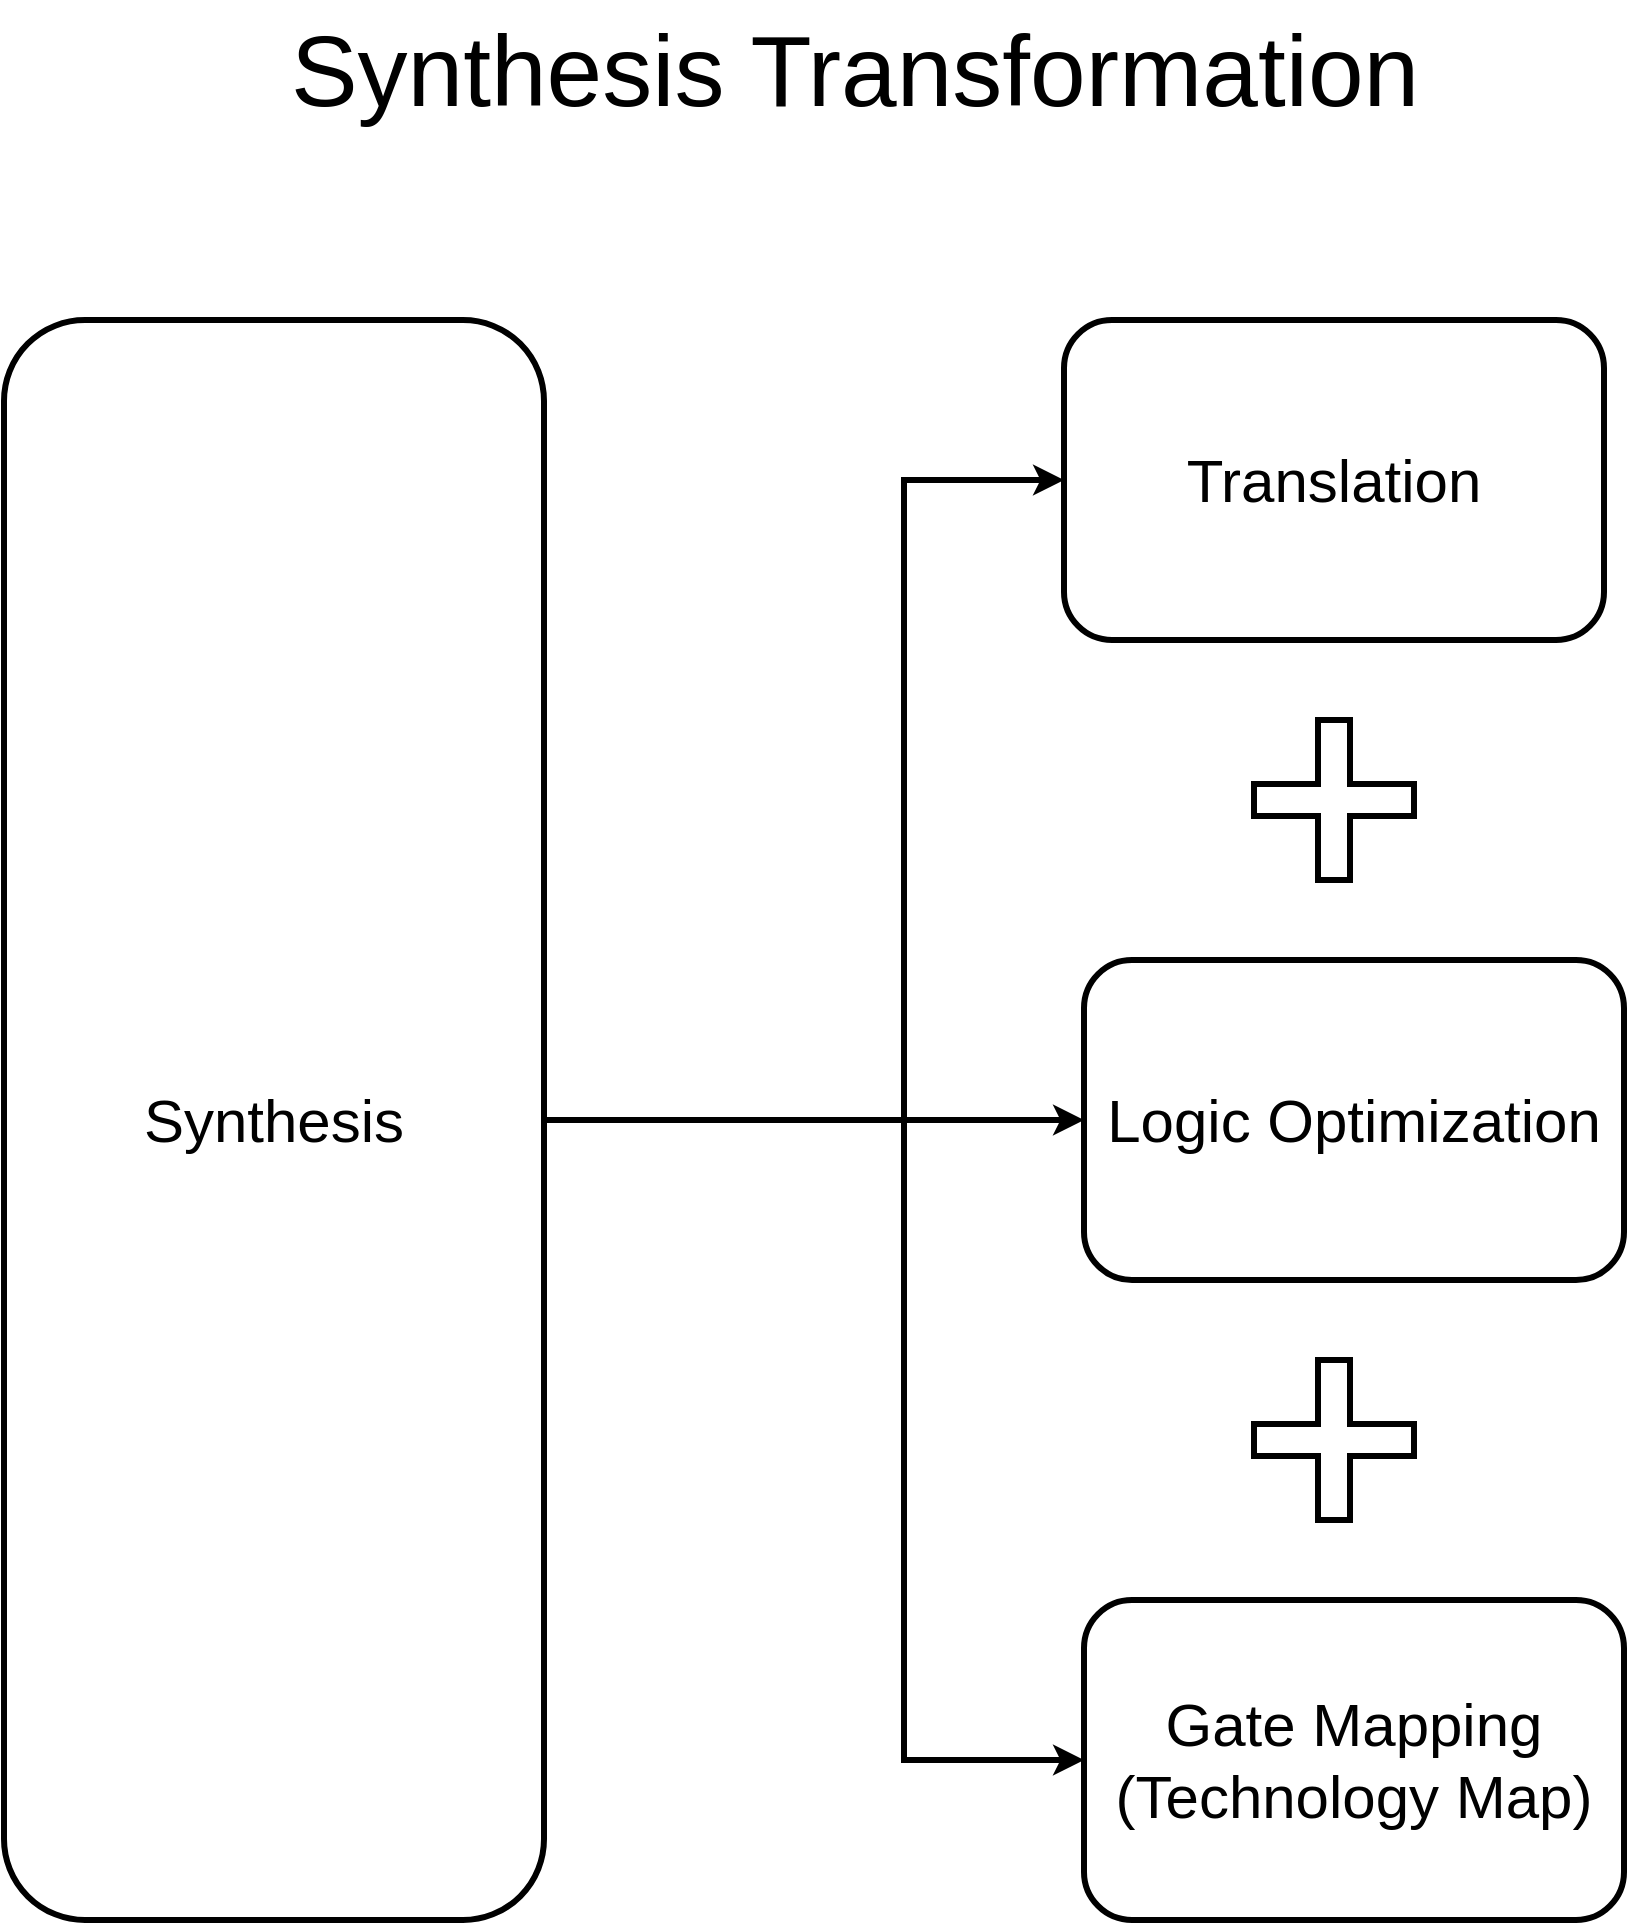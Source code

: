 <mxfile version="26.2.12">
  <diagram name="Page-1" id="Zs_Jy0TVCGw7guP8ykBr">
    <mxGraphModel dx="2341" dy="753" grid="1" gridSize="10" guides="1" tooltips="1" connect="1" arrows="1" fold="1" page="1" pageScale="1" pageWidth="850" pageHeight="1100" math="0" shadow="0">
      <root>
        <mxCell id="0" />
        <mxCell id="1" parent="0" />
        <mxCell id="WTZhNITrZCh8ZxXwkwh3-8" style="edgeStyle=orthogonalEdgeStyle;rounded=0;orthogonalLoop=1;jettySize=auto;html=1;exitX=1;exitY=0.5;exitDx=0;exitDy=0;entryX=0;entryY=0.5;entryDx=0;entryDy=0;strokeWidth=3;" edge="1" parent="1" source="WTZhNITrZCh8ZxXwkwh3-1" target="WTZhNITrZCh8ZxXwkwh3-2">
          <mxGeometry relative="1" as="geometry">
            <Array as="points">
              <mxPoint x="-560" y="600" />
              <mxPoint x="-380" y="600" />
              <mxPoint x="-380" y="280" />
            </Array>
          </mxGeometry>
        </mxCell>
        <mxCell id="WTZhNITrZCh8ZxXwkwh3-9" style="edgeStyle=orthogonalEdgeStyle;rounded=0;orthogonalLoop=1;jettySize=auto;html=1;exitX=1;exitY=0.5;exitDx=0;exitDy=0;entryX=0;entryY=0.5;entryDx=0;entryDy=0;strokeWidth=3;" edge="1" parent="1" source="WTZhNITrZCh8ZxXwkwh3-1" target="WTZhNITrZCh8ZxXwkwh3-4">
          <mxGeometry relative="1" as="geometry">
            <Array as="points">
              <mxPoint x="-560" y="600" />
            </Array>
          </mxGeometry>
        </mxCell>
        <mxCell id="WTZhNITrZCh8ZxXwkwh3-10" style="edgeStyle=orthogonalEdgeStyle;rounded=0;orthogonalLoop=1;jettySize=auto;html=1;exitX=1;exitY=0.5;exitDx=0;exitDy=0;entryX=0;entryY=0.5;entryDx=0;entryDy=0;strokeWidth=3;" edge="1" parent="1" source="WTZhNITrZCh8ZxXwkwh3-1" target="WTZhNITrZCh8ZxXwkwh3-5">
          <mxGeometry relative="1" as="geometry">
            <Array as="points">
              <mxPoint x="-560" y="600" />
              <mxPoint x="-380" y="600" />
              <mxPoint x="-380" y="920" />
            </Array>
          </mxGeometry>
        </mxCell>
        <mxCell id="WTZhNITrZCh8ZxXwkwh3-1" value="Synthesis" style="rounded=1;whiteSpace=wrap;html=1;fontSize=30;strokeWidth=3;" vertex="1" parent="1">
          <mxGeometry x="-830" y="200" width="270" height="800" as="geometry" />
        </mxCell>
        <mxCell id="WTZhNITrZCh8ZxXwkwh3-2" value="Translation" style="rounded=1;whiteSpace=wrap;html=1;fontSize=30;strokeWidth=3;" vertex="1" parent="1">
          <mxGeometry x="-300" y="200" width="270" height="160" as="geometry" />
        </mxCell>
        <mxCell id="WTZhNITrZCh8ZxXwkwh3-4" value="Logic Optimization" style="rounded=1;whiteSpace=wrap;html=1;fontSize=30;strokeWidth=3;" vertex="1" parent="1">
          <mxGeometry x="-290" y="520" width="270" height="160" as="geometry" />
        </mxCell>
        <mxCell id="WTZhNITrZCh8ZxXwkwh3-5" value="Gate Mapping (Technology Map)" style="rounded=1;whiteSpace=wrap;html=1;fontSize=30;strokeWidth=3;" vertex="1" parent="1">
          <mxGeometry x="-290" y="840" width="270" height="160" as="geometry" />
        </mxCell>
        <mxCell id="WTZhNITrZCh8ZxXwkwh3-6" value="" style="shape=cross;whiteSpace=wrap;html=1;strokeWidth=3;" vertex="1" parent="1">
          <mxGeometry x="-205" y="400" width="80" height="80" as="geometry" />
        </mxCell>
        <mxCell id="WTZhNITrZCh8ZxXwkwh3-7" value="" style="shape=cross;whiteSpace=wrap;html=1;strokeWidth=3;" vertex="1" parent="1">
          <mxGeometry x="-205" y="720" width="80" height="80" as="geometry" />
        </mxCell>
        <mxCell id="WTZhNITrZCh8ZxXwkwh3-13" value="Synthesis Transformation" style="text;html=1;align=center;verticalAlign=middle;resizable=0;points=[];autosize=1;strokeColor=none;fillColor=none;fontSize=50;" vertex="1" parent="1">
          <mxGeometry x="-700" y="40" width="590" height="70" as="geometry" />
        </mxCell>
      </root>
    </mxGraphModel>
  </diagram>
</mxfile>
